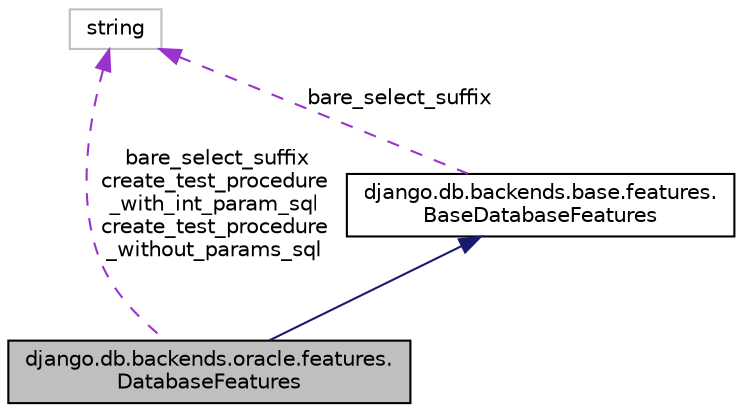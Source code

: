 digraph "django.db.backends.oracle.features.DatabaseFeatures"
{
 // LATEX_PDF_SIZE
  edge [fontname="Helvetica",fontsize="10",labelfontname="Helvetica",labelfontsize="10"];
  node [fontname="Helvetica",fontsize="10",shape=record];
  Node1 [label="django.db.backends.oracle.features.\lDatabaseFeatures",height=0.2,width=0.4,color="black", fillcolor="grey75", style="filled", fontcolor="black",tooltip=" "];
  Node2 -> Node1 [dir="back",color="midnightblue",fontsize="10",style="solid"];
  Node2 [label="django.db.backends.base.features.\lBaseDatabaseFeatures",height=0.2,width=0.4,color="black", fillcolor="white", style="filled",URL="$classdjango_1_1db_1_1backends_1_1base_1_1features_1_1_base_database_features.html",tooltip=" "];
  Node3 -> Node2 [dir="back",color="darkorchid3",fontsize="10",style="dashed",label=" bare_select_suffix" ];
  Node3 [label="string",height=0.2,width=0.4,color="grey75", fillcolor="white", style="filled",tooltip=" "];
  Node3 -> Node1 [dir="back",color="darkorchid3",fontsize="10",style="dashed",label=" bare_select_suffix\ncreate_test_procedure\l_with_int_param_sql\ncreate_test_procedure\l_without_params_sql" ];
}
